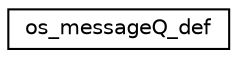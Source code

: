 digraph "Graphical Class Hierarchy"
{
 // LATEX_PDF_SIZE
  edge [fontname="Helvetica",fontsize="10",labelfontname="Helvetica",labelfontsize="10"];
  node [fontname="Helvetica",fontsize="10",shape=record];
  rankdir="LR";
  Node0 [label="os_messageQ_def",height=0.2,width=0.4,color="black", fillcolor="white", style="filled",URL="$structos__message_q__def.html",tooltip=" "];
}
